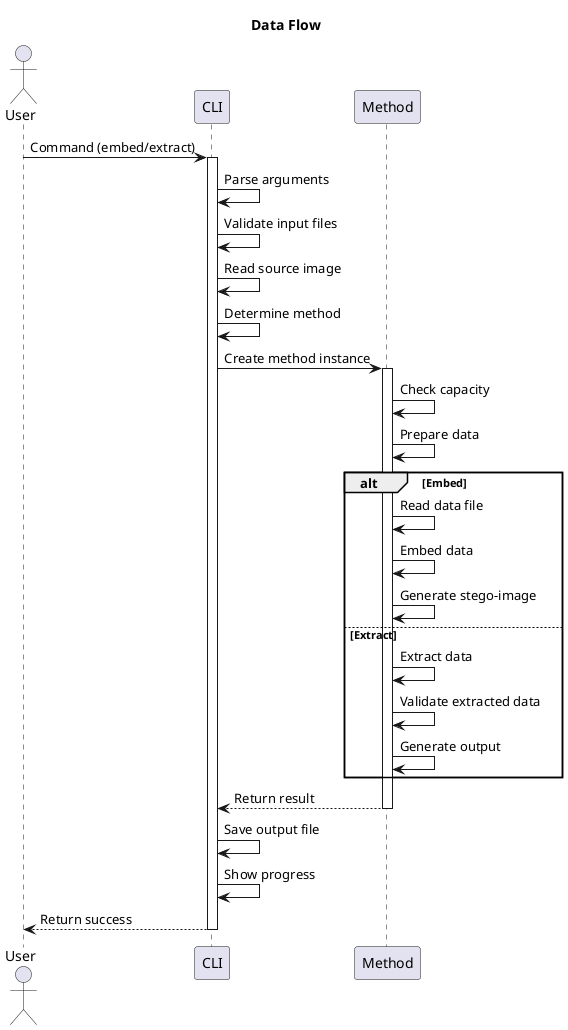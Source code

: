 @startuml
title Data Flow

actor User
participant "CLI" as CLI
participant "Method" as Method

User -> CLI: Command (embed/extract)
activate CLI

CLI -> CLI: Parse arguments
CLI -> CLI: Validate input files
CLI -> CLI: Read source image
CLI -> CLI: Determine method
CLI -> Method: Create method instance
activate Method

Method -> Method: Check capacity
Method -> Method: Prepare data

alt Embed
    Method -> Method: Read data file
    Method -> Method: Embed data
    Method -> Method: Generate stego-image
else Extract
    Method -> Method: Extract data
    Method -> Method: Validate extracted data
    Method -> Method: Generate output
end

Method --> CLI: Return result
deactivate Method

CLI -> CLI: Save output file
CLI -> CLI: Show progress
CLI --> User: Return success
deactivate CLI

@enduml 